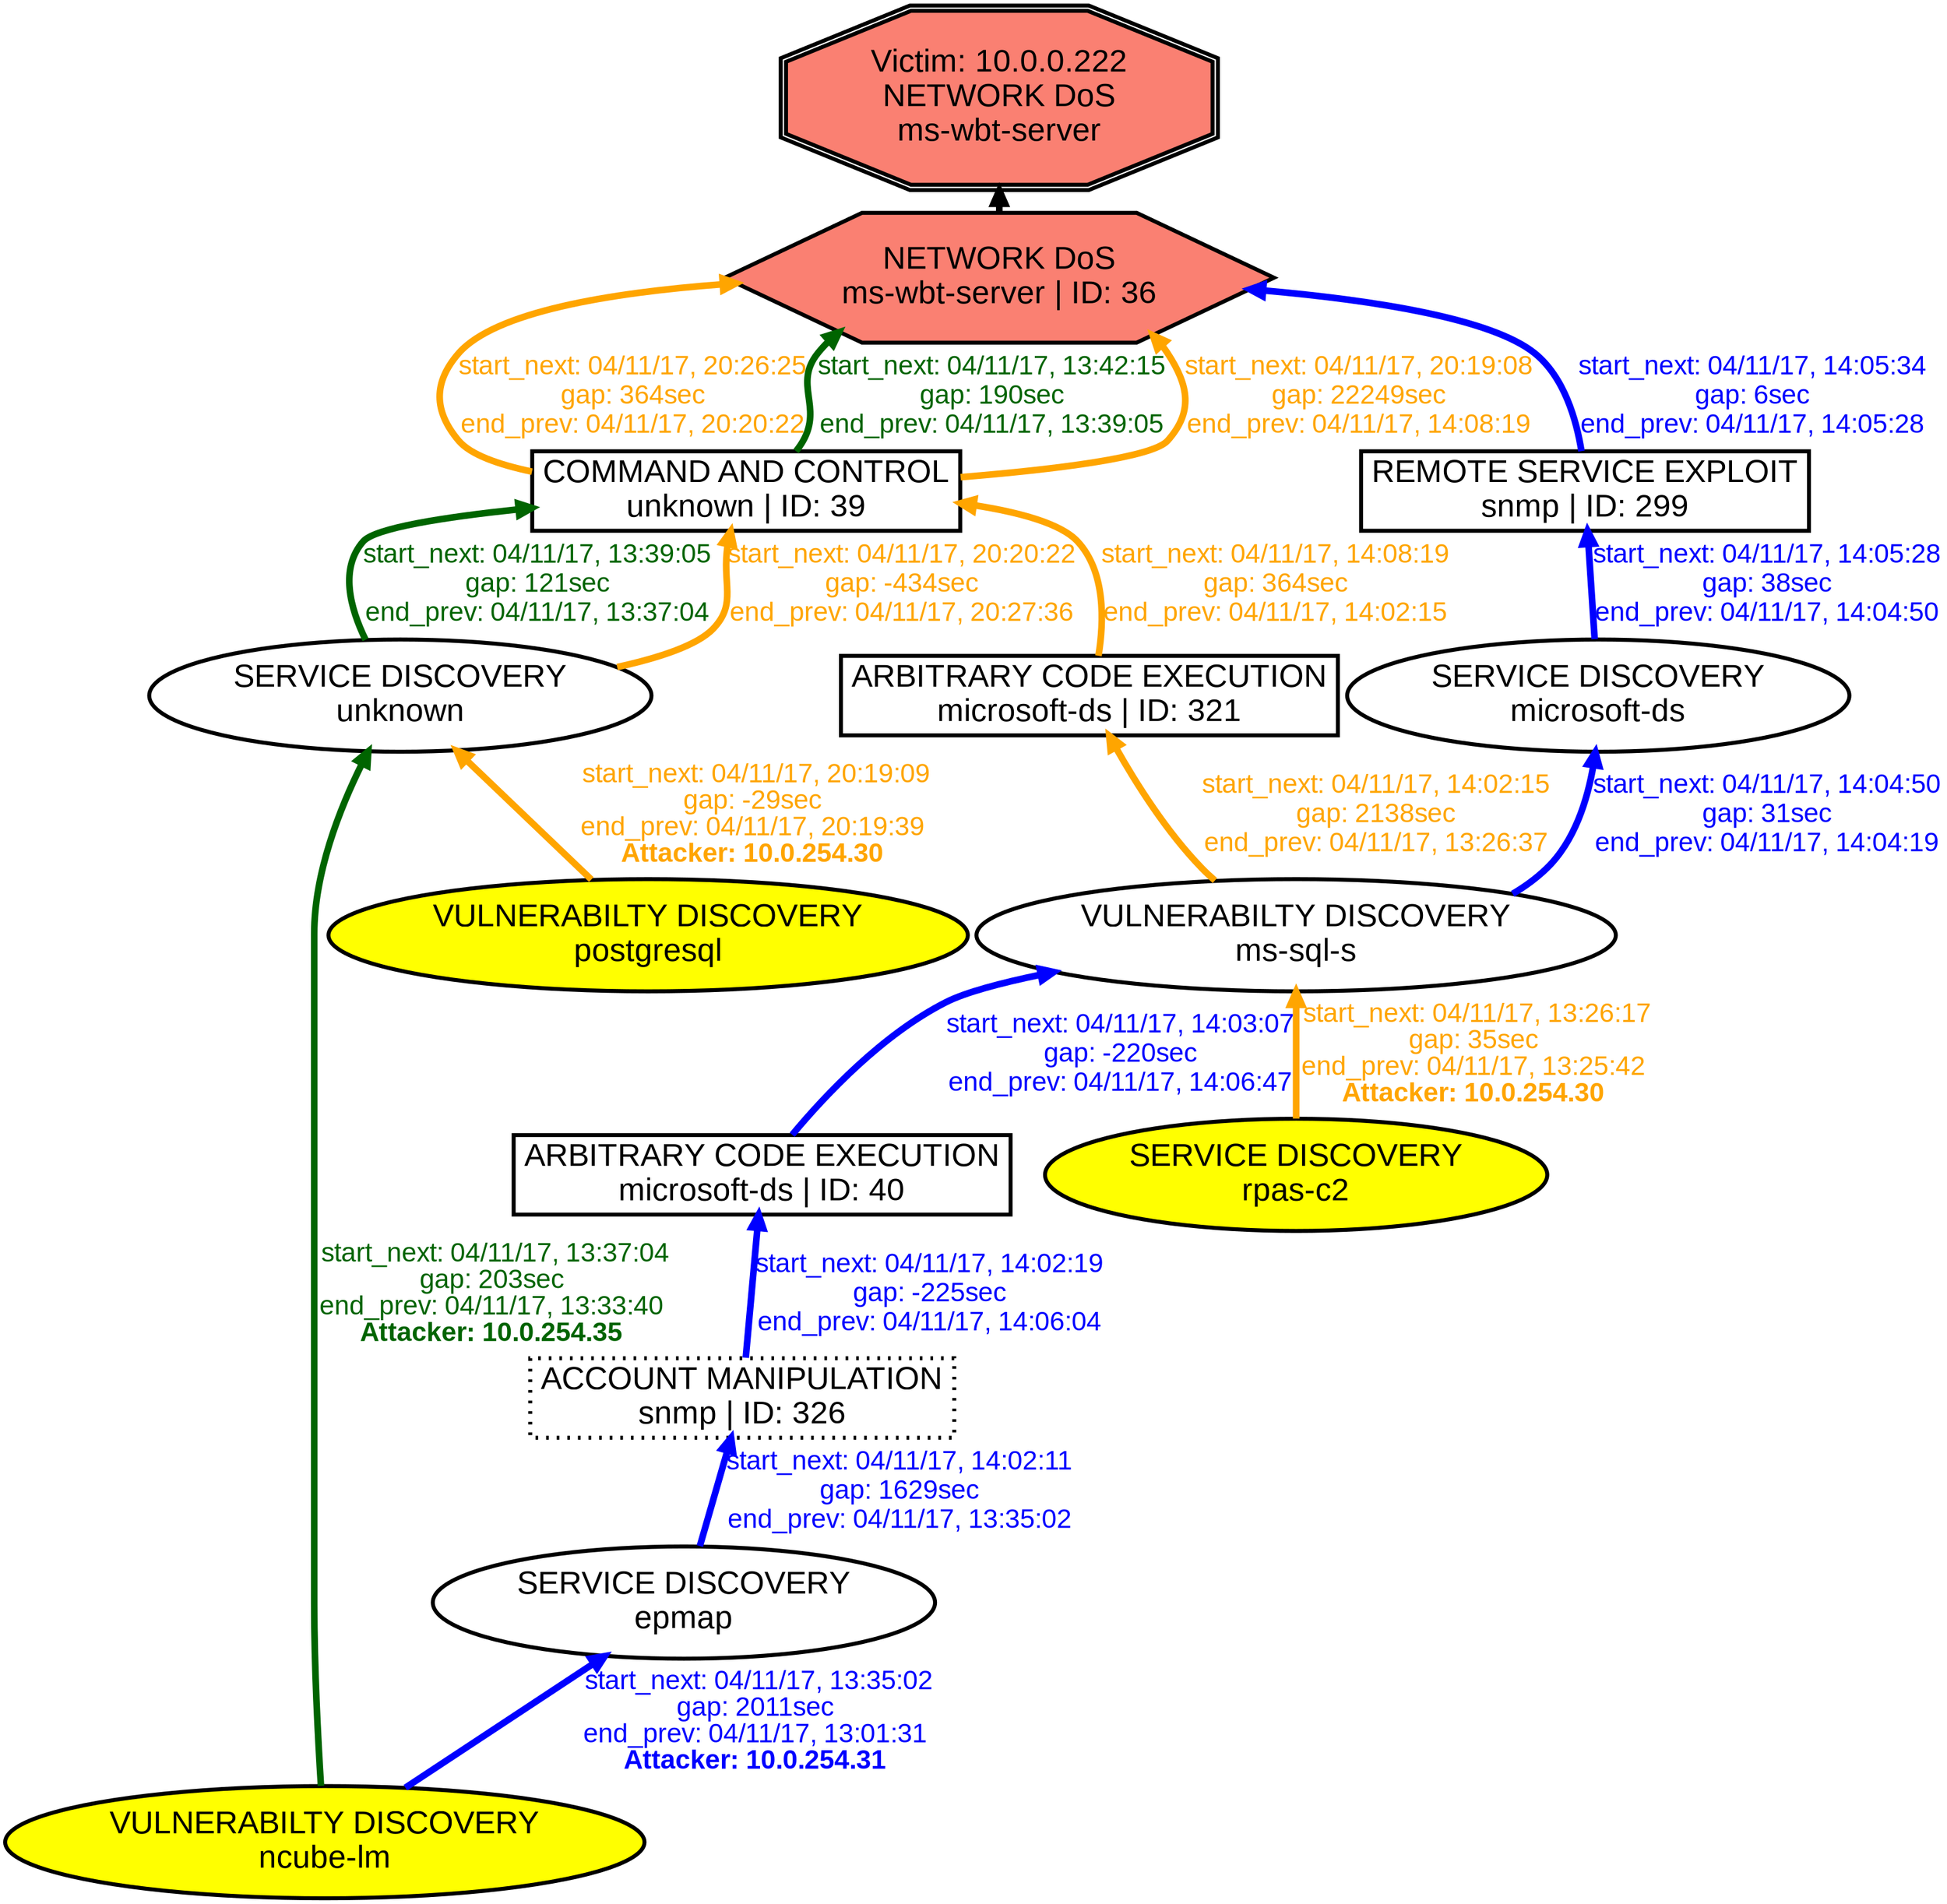 digraph NETWORKDOSmswbtserver {
rankdir="BT"; 
 graph [ nodesep="0.1", ranksep="0.02"] 
 node [ fontname=Arial, fontsize=24,penwidth=3]; 
 edge [ fontname=Arial, fontsize=20,penwidth=5 ];
"Victim: 10.0.0.222
NETWORK DoS
ms-wbt-server" [shape=doubleoctagon, style=filled, fillcolor=salmon];
{ rank = max; "Victim: 10.0.0.222
NETWORK DoS
ms-wbt-server"}
"NETWORK DoS
ms-wbt-server | ID: 36" -> "Victim: 10.0.0.222
NETWORK DoS
ms-wbt-server"
"NETWORK DoS
ms-wbt-server | ID: 36" [style=filled, fillcolor= salmon]
{ rank=same; "NETWORK DoS
ms-wbt-server | ID: 36"}
"SERVICE DISCOVERY
rpas-c2" [style=filled, fillcolor= yellow]
"SERVICE DISCOVERY
rpas-c2" -> "VULNERABILTY DISCOVERY
ms-sql-s" [ color=orange] [label=<<font color="orange"> start_next: 04/11/17, 13:26:17<br/>gap: 35sec<br/>end_prev: 04/11/17, 13:25:42</font><br/><font color="orange"><b>Attacker: 10.0.254.30</b></font>>]
"VULNERABILTY DISCOVERY
ms-sql-s" -> "ARBITRARY CODE EXECUTION
microsoft-ds | ID: 321" [ label="start_next: 04/11/17, 14:02:15
gap: 2138sec
end_prev: 04/11/17, 13:26:37"][ fontcolor="orange" color=orange]
"ARBITRARY CODE EXECUTION
microsoft-ds | ID: 321" -> "COMMAND AND CONTROL
unknown | ID: 39" [ label="start_next: 04/11/17, 14:08:19
gap: 364sec
end_prev: 04/11/17, 14:02:15"][ fontcolor="orange" color=orange]
"COMMAND AND CONTROL
unknown | ID: 39" -> "NETWORK DoS
ms-wbt-server | ID: 36" [ label="start_next: 04/11/17, 20:19:08
gap: 22249sec
end_prev: 04/11/17, 14:08:19"][ fontcolor="orange" color=orange]
"VULNERABILTY DISCOVERY
postgresql" [style=filled, fillcolor= yellow]
"VULNERABILTY DISCOVERY
postgresql" -> "SERVICE DISCOVERY
unknown" [ color=orange] [label=<<font color="orange"> start_next: 04/11/17, 20:19:09<br/>gap: -29sec<br/>end_prev: 04/11/17, 20:19:39</font><br/><font color="orange"><b>Attacker: 10.0.254.30</b></font>>]
"SERVICE DISCOVERY
unknown" -> "COMMAND AND CONTROL
unknown | ID: 39" [ label="start_next: 04/11/17, 20:20:22
gap: -434sec
end_prev: 04/11/17, 20:27:36"][ fontcolor="orange" color=orange]
"COMMAND AND CONTROL
unknown | ID: 39" -> "NETWORK DoS
ms-wbt-server | ID: 36" [ label="start_next: 04/11/17, 20:26:25
gap: 364sec
end_prev: 04/11/17, 20:20:22"][ fontcolor="orange" color=orange]
"VULNERABILTY DISCOVERY
ncube-lm" [style=filled, fillcolor= yellow]
"VULNERABILTY DISCOVERY
ncube-lm" -> "SERVICE DISCOVERY
unknown" [ color=darkgreen] [label=<<font color="darkgreen"> start_next: 04/11/17, 13:37:04<br/>gap: 203sec<br/>end_prev: 04/11/17, 13:33:40</font><br/><font color="darkgreen"><b>Attacker: 10.0.254.35</b></font>>]
"SERVICE DISCOVERY
unknown" -> "COMMAND AND CONTROL
unknown | ID: 39" [ label="start_next: 04/11/17, 13:39:05
gap: 121sec
end_prev: 04/11/17, 13:37:04"][ fontcolor="darkgreen" color=darkgreen]
"COMMAND AND CONTROL
unknown | ID: 39" -> "NETWORK DoS
ms-wbt-server | ID: 36" [ label="start_next: 04/11/17, 13:42:15
gap: 190sec
end_prev: 04/11/17, 13:39:05"][ fontcolor="darkgreen" color=darkgreen]
"VULNERABILTY DISCOVERY
ncube-lm" [style=filled, fillcolor= yellow]
"VULNERABILTY DISCOVERY
ncube-lm" -> "SERVICE DISCOVERY
epmap" [ color=blue] [label=<<font color="blue"> start_next: 04/11/17, 13:35:02<br/>gap: 2011sec<br/>end_prev: 04/11/17, 13:01:31</font><br/><font color="blue"><b>Attacker: 10.0.254.31</b></font>>]
"SERVICE DISCOVERY
epmap" -> "ACCOUNT MANIPULATION
snmp | ID: 326" [ label="start_next: 04/11/17, 14:02:11
gap: 1629sec
end_prev: 04/11/17, 13:35:02"][ fontcolor="blue" color=blue]
"ACCOUNT MANIPULATION
snmp | ID: 326" -> "ARBITRARY CODE EXECUTION
microsoft-ds | ID: 40" [ label="start_next: 04/11/17, 14:02:19
gap: -225sec
end_prev: 04/11/17, 14:06:04"][ fontcolor="blue" color=blue]
"ARBITRARY CODE EXECUTION
microsoft-ds | ID: 40" -> "VULNERABILTY DISCOVERY
ms-sql-s" [ label="start_next: 04/11/17, 14:03:07
gap: -220sec
end_prev: 04/11/17, 14:06:47"][ fontcolor="blue" color=blue]
"VULNERABILTY DISCOVERY
ms-sql-s" -> "SERVICE DISCOVERY
microsoft-ds" [ label="start_next: 04/11/17, 14:04:50
gap: 31sec
end_prev: 04/11/17, 14:04:19"][ fontcolor="blue" color=blue]
"SERVICE DISCOVERY
microsoft-ds" -> "REMOTE SERVICE EXPLOIT
snmp | ID: 299" [ label="start_next: 04/11/17, 14:05:28
gap: 38sec
end_prev: 04/11/17, 14:04:50"][ fontcolor="blue" color=blue]
"REMOTE SERVICE EXPLOIT
snmp | ID: 299" -> "NETWORK DoS
ms-wbt-server | ID: 36" [ label="start_next: 04/11/17, 14:05:34
gap: 6sec
end_prev: 04/11/17, 14:05:28"][ fontcolor="blue" color=blue]
"SERVICE DISCOVERY
rpas-c2" [shape=oval]
"SERVICE DISCOVERY
rpas-c2" [tooltip="ET SCAN Potential VNC Scan 5900-5920"]
"VULNERABILTY DISCOVERY
ms-sql-s" [shape=oval]
"VULNERABILTY DISCOVERY
ms-sql-s" [tooltip="ET POLICY Suspicious inbound to MSSQL port 1433
ET POLICY Suspicious inbound to mySQL port 3306
ET POLICY Suspicious inbound to Oracle SQL port 1521
ET POLICY Suspicious inbound to mSQL port 4333"]
"ARBITRARY CODE EXECUTION
microsoft-ds | ID: 321" [shape=box]
"ARBITRARY CODE EXECUTION
microsoft-ds | ID: 321" [tooltip="GPL NETBIOS SMB-DS Session Setup NTMLSSP unicode asn1 overflow attempt"]
"COMMAND AND CONTROL
unknown | ID: 39" [shape=box]
"COMMAND AND CONTROL
unknown | ID: 39" [tooltip="ET POLICY RDP connection confirm"]
"NETWORK DoS
ms-wbt-server | ID: 36" [shape=hexagon]
"NETWORK DoS
ms-wbt-server | ID: 36" [tooltip="ET DOS Microsoft Remote Desktop (RDP) Syn then Reset 30 Second DoS Attempt"]
"VULNERABILTY DISCOVERY
postgresql" [shape=oval]
"VULNERABILTY DISCOVERY
postgresql" [tooltip="ET POLICY Suspicious inbound to MSSQL port 1433
ET POLICY Suspicious inbound to mySQL port 3306
ET POLICY Suspicious inbound to Oracle SQL port 1521
ET POLICY Suspicious inbound to PostgreSQL port 5432"]
"SERVICE DISCOVERY
unknown" [shape=oval]
"SERVICE DISCOVERY
unknown" [tooltip="ET SCAN Potential VNC Scan 5800-5820
ET SCAN NMAP OS Detection Probe
ET SCAN Potential VNC Scan 5900-5920"]
"VULNERABILTY DISCOVERY
ncube-lm" [shape=oval]
"VULNERABILTY DISCOVERY
ncube-lm" [tooltip="ET POLICY Suspicious inbound to Oracle SQL port 1521
ET POLICY Suspicious inbound to PostgreSQL port 5432"]
"SERVICE DISCOVERY
epmap" [shape=oval]
"SERVICE DISCOVERY
epmap" [tooltip="ET SCAN Behavioral Unusual Port 135 traffic Potential Scan or Infection"]
"ACCOUNT MANIPULATION
snmp | ID: 326" [style="dotted", shape=box]
"ACCOUNT MANIPULATION
snmp | ID: 326" [tooltip="GPL SNMP private access udp
GPL SNMP public access udp"]
"ARBITRARY CODE EXECUTION
microsoft-ds | ID: 40" [shape=box]
"ARBITRARY CODE EXECUTION
microsoft-ds | ID: 40" [tooltip="GPL NETBIOS DCERPC Remote Activation bind attempt
GPL NETBIOS SMB-DS Session Setup NTMLSSP unicode asn1 overflow attempt
GPL NETBIOS DCERPC IActivation little endian bind attempt"]
"SERVICE DISCOVERY
microsoft-ds" [shape=oval]
"SERVICE DISCOVERY
microsoft-ds" [tooltip="ET SCAN Behavioral Unusual Port 445 traffic Potential Scan or Infection"]
"REMOTE SERVICE EXPLOIT
snmp | ID: 299" [shape=box]
"REMOTE SERVICE EXPLOIT
snmp | ID: 299" [tooltip="ET SNMP Samsung Printer SNMP Hardcode RW Community String"]
}

